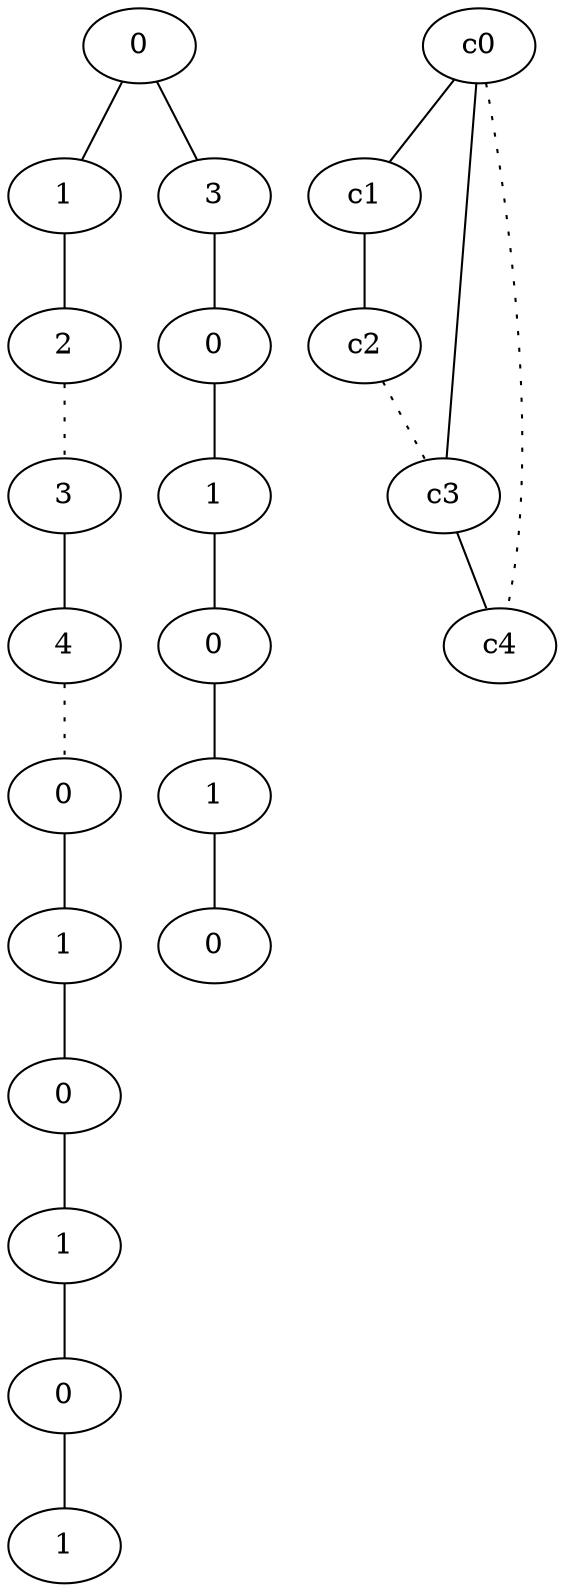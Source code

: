 graph {
a0[label=0];
a1[label=1];
a2[label=2];
a3[label=3];
a4[label=4];
a5[label=0];
a6[label=1];
a7[label=0];
a8[label=1];
a9[label=0];
a10[label=1];
a11[label=3];
a12[label=0];
a13[label=1];
a14[label=0];
a15[label=1];
a16[label=0];
a0 -- a1;
a0 -- a11;
a1 -- a2;
a2 -- a3 [style=dotted];
a3 -- a4;
a4 -- a5 [style=dotted];
a5 -- a6;
a6 -- a7;
a7 -- a8;
a8 -- a9;
a9 -- a10;
a11 -- a12;
a12 -- a13;
a13 -- a14;
a14 -- a15;
a15 -- a16;
c0 -- c1;
c0 -- c3;
c0 -- c4 [style=dotted];
c1 -- c2;
c2 -- c3 [style=dotted];
c3 -- c4;
}
